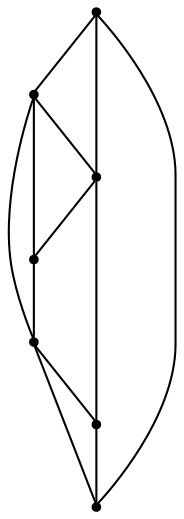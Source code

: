 graph {
  node [shape=point,comment="{\"directed\":false,\"doi\":\"10.1007/978-3-662-45803-7_29\",\"figure\":\"2 (1)\"}"]

  v0 [pos="894.7711000253889,759.6843626529393"]
  v1 [pos="807.6458331412366,991.8684820640749"]
  v2 [pos="586.5488959203076,799.8930002697742"]
  v3 [pos="930.4843575476908,900.3204491445567"]
  v4 [pos="805.4567167583617,864.614240542491"]
  v5 [pos="716.0797909446328,759.6843626529392"]
  v6 [pos="682.6181923519073,902.5717908751404"]

  v0 -- v2 [id="-1",pos="894.7711000253889,759.6843626529393 858.1228059802331,701.4412640648098 804.7885199515476,673.2931948841601 747.7724311837624,673.2931948841601 676.2291658103712,673.2931948841601 612.0996417511931,717.4204342552734 586.5488959203076,799.8930002697742"]
  v1 -- v2 [id="-2",pos="807.6458331412366,991.8684820640749 771.7480496565016,1009.3275761176159 746.2296726156816,1016.1520829616468 720.2567645945594,1016.1520829616468 638.422737134519,1016.1520829616468 572.0082150872985,949.7464075333622 572.0082150872985,867.9286593244285 572.0082150872985,847.58465200898 576.194557394399,827.4531074359634 586.5488959203076,799.8930002697742"]
  v2 -- v6 [id="-3",pos="586.5488959203076,799.8930002697742 682.6181923519073,902.5717908751404 682.6181923519073,902.5717908751404 682.6181923519073,902.5717908751404"]
  v2 -- v5 [id="-4",pos="586.5488959203076,799.8930002697742 716.0797909446328,759.6843626529392 716.0797909446328,759.6843626529392 716.0797909446328,759.6843626529392"]
  v3 -- v1 [id="-5",pos="930.4843575476908,900.3204491445567 807.6458331412366,991.8684820640749 807.6458331412366,991.8684820640749 807.6458331412366,991.8684820640749"]
  v0 -- v3 [id="-7",pos="894.7711000253889,759.6843626529393 930.4843575476908,900.3204491445567 930.4843575476908,900.3204491445567 930.4843575476908,900.3204491445567"]
  v4 -- v3 [id="-8",pos="805.4567167583617,864.614240542491 930.4843575476908,900.3204491445567 930.4843575476908,900.3204491445567 930.4843575476908,900.3204491445567"]
  v6 -- v1 [id="-9",pos="682.6181923519073,902.5717908751404 807.6458331412366,991.8684820640749 807.6458331412366,991.8684820640749 807.6458331412366,991.8684820640749"]
  v1 -- v4 [id="-10",pos="807.6458331412366,991.8684820640749 805.4567167583617,864.614240542491 805.4567167583617,864.614240542491 805.4567167583617,864.614240542491"]
  v5 -- v6 [id="-12",pos="716.0797909446328,759.6843626529392 682.6181923519073,902.5717908751404 682.6181923519073,902.5717908751404 682.6181923519073,902.5717908751404"]
  v5 -- v4 [id="-13",pos="716.0797909446328,759.6843626529392 805.4567167583617,864.614240542491 805.4567167583617,864.614240542491 805.4567167583617,864.614240542491"]
  v5 -- v0 [id="-14",pos="716.0797909446328,759.6843626529392 894.7711000253889,759.6843626529393 894.7711000253889,759.6843626529393 894.7711000253889,759.6843626529393"]
}